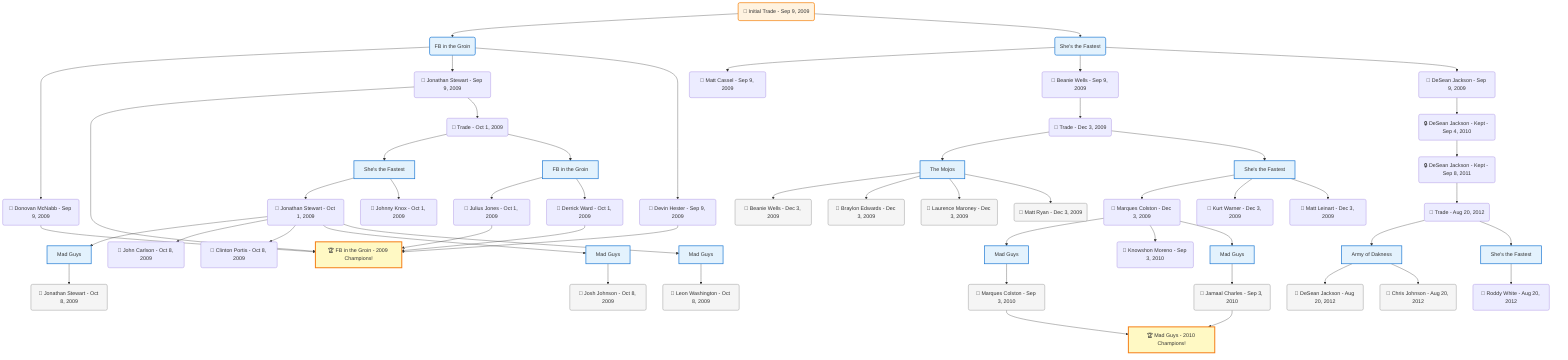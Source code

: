flowchart TD

    TRADE_MAIN("🔄 Initial Trade - Sep 9, 2009")
    TEAM_1("FB in the Groin")
    TEAM_2("She's the Fastest")
    NODE_3128e3d6-ada1-4ddc-99ad-add55e2d292b("🔄 Donovan McNabb - Sep 9, 2009")
    CHAMP_f483ecf1-cd17-4991-854b-e52dfc957b45_2009["🏆 FB in the Groin - 2009 Champions!"]
    NODE_da366052-1793-4ec3-aeef-e2d58fcebf07("🔄 Matt Cassel - Sep 9, 2009")
    NODE_15682633-4c98-4792-b4d5-ef220e682543("🔄 Jonathan Stewart - Sep 9, 2009")
    TRADE_2e75919f-7f43-4753-b2ca-f52a7e93ce4e_3("🔄 Trade - Oct 1, 2009")
    TEAM_4449259f-64af-44fd-9235-1facc0926234_4["She's the Fastest"]
    NODE_83285925-8d16-4bc1-b0fb-55a3915fa4da("🔄 Jonathan Stewart - Oct 1, 2009")
    TEAM_f5908944-6efd-40eb-af54-6c53004e0e2f_5["Mad Guys"]
    NODE_fe13f67c-e519-4a4c-8aee-8aaf23063a80("🔄 Jonathan Stewart - Oct 8, 2009")
    NODE_53a5d3f6-2275-4eaa-95eb-9d27ae6fc171("🔄 John Carlson - Oct 8, 2009")
    NODE_ef973909-1ab1-4e36-ad3a-ab44db4210d9("🔄 Clinton Portis - Oct 8, 2009")
    TEAM_f5908944-6efd-40eb-af54-6c53004e0e2f_6["Mad Guys"]
    NODE_6f7575c2-0315-4245-ba61-c41c2e2dfed5("🔄 Josh Johnson - Oct 8, 2009")
    TEAM_f5908944-6efd-40eb-af54-6c53004e0e2f_7["Mad Guys"]
    NODE_005c917d-55e3-4e5e-986e-d32250664d36("🔄 Leon Washington - Oct 8, 2009")
    NODE_d83fde35-d3b4-4078-b9f5-8c7decd47ba4("🔄 Johnny Knox - Oct 1, 2009")
    TEAM_f483ecf1-cd17-4991-854b-e52dfc957b45_8["FB in the Groin"]
    NODE_6bd2dbc8-26a3-4b6e-8848-0ab9fd44aa1c("🔄 Julius Jones - Oct 1, 2009")
    NODE_a26c503a-f2bc-4cab-996f-f0253689a18b("🔄 Derrick Ward - Oct 1, 2009")
    NODE_6dd1fdfd-8b13-4c36-b124-f5bc0932f73f("🔄 Beanie Wells - Sep 9, 2009")
    TRADE_e8c7b327-7c15-4132-8918-1ccb803d3cb3_9("🔄 Trade - Dec 3, 2009")
    TEAM_bbe2d0ad-54cf-4c22-be82-b2a5f262a157_10["The Mojos"]
    NODE_fb21570f-4fa7-4277-b242-752759ecd6ca("🔄 Beanie Wells - Dec 3, 2009")
    NODE_8ad98370-e765-4528-899b-039fc791b409("🔄 Braylon Edwards - Dec 3, 2009")
    NODE_16e44121-7fef-4e60-a4d8-39d87a019805("🔄 Laurence Maroney - Dec 3, 2009")
    NODE_7ae52589-c36b-4b14-8fb9-f6b745ba608d("🔄 Matt Ryan - Dec 3, 2009")
    TEAM_4449259f-64af-44fd-9235-1facc0926234_11["She's the Fastest"]
    NODE_8f183324-b3dc-46b4-bbe0-76f206cb24ee("🔄 Marques Colston - Dec 3, 2009")
    TEAM_f5908944-6efd-40eb-af54-6c53004e0e2f_12["Mad Guys"]
    NODE_95e1e39b-1714-410c-9892-ac5cc4bc5223("🔄 Marques Colston - Sep 3, 2010")
    CHAMP_f5908944-6efd-40eb-af54-6c53004e0e2f_2010["🏆 Mad Guys - 2010 Champions!"]
    NODE_fd02085d-71ad-46e1-b7cc-06f45da9eb89("🔄 Knowshon Moreno - Sep 3, 2010")
    TEAM_f5908944-6efd-40eb-af54-6c53004e0e2f_13["Mad Guys"]
    NODE_281c90e5-f919-4693-8733-eee9f5c6f6da("🔄 Jamaal Charles - Sep 3, 2010")
    NODE_6bc2416f-f57e-4b16-8235-be0b7609e651("🔄 Kurt Warner - Dec 3, 2009")
    NODE_1ef12492-61ee-4b66-bd62-daa01556b535("🔄 Matt Leinart - Dec 3, 2009")
    NODE_2506304d-9aeb-4778-8bbb-feb1241129b8("🔄 Devin Hester - Sep 9, 2009")
    NODE_620b330b-81b8-4a9f-9476-febda8d1f7e0("🔄 DeSean Jackson - Sep 9, 2009")
    NODE_4108947d-3fba-4cd0-b690-a74622f6719b("🔒 DeSean Jackson - Kept - Sep 4, 2010")
    NODE_847cf1ae-bc2d-47d1-a1e7-f5ebcd390247("🔒 DeSean Jackson - Kept - Sep 8, 2011")
    TRADE_776f10c8-b633-44f1-9b69-2c1a3e3960a8_14("🔄 Trade - Aug 20, 2012")
    TEAM_40f7599b-e68f-4bf4-9553-bf7e10924635_15["Army of Dakness"]
    NODE_f91646d3-8672-4501-84ce-fee2f323f2a6("🔄 DeSean Jackson - Aug 20, 2012")
    NODE_0b176d9f-318c-441e-bec5-2f4e158dfe93("🔄 Chris Johnson - Aug 20, 2012")
    TEAM_4449259f-64af-44fd-9235-1facc0926234_16["She's the Fastest"]
    NODE_5014c5ff-0cc0-477c-8366-0057daba9002("🔄 Roddy White - Aug 20, 2012")

    TRADE_MAIN --> TEAM_1
    TRADE_MAIN --> TEAM_2
    TEAM_1 --> NODE_3128e3d6-ada1-4ddc-99ad-add55e2d292b
    NODE_3128e3d6-ada1-4ddc-99ad-add55e2d292b --> CHAMP_f483ecf1-cd17-4991-854b-e52dfc957b45_2009
    TEAM_2 --> NODE_da366052-1793-4ec3-aeef-e2d58fcebf07
    TEAM_1 --> NODE_15682633-4c98-4792-b4d5-ef220e682543
    NODE_15682633-4c98-4792-b4d5-ef220e682543 --> CHAMP_f483ecf1-cd17-4991-854b-e52dfc957b45_2009
    NODE_15682633-4c98-4792-b4d5-ef220e682543 --> TRADE_2e75919f-7f43-4753-b2ca-f52a7e93ce4e_3
    TRADE_2e75919f-7f43-4753-b2ca-f52a7e93ce4e_3 --> TEAM_4449259f-64af-44fd-9235-1facc0926234_4
    TEAM_4449259f-64af-44fd-9235-1facc0926234_4 --> NODE_83285925-8d16-4bc1-b0fb-55a3915fa4da
    NODE_83285925-8d16-4bc1-b0fb-55a3915fa4da --> TEAM_f5908944-6efd-40eb-af54-6c53004e0e2f_5
    TEAM_f5908944-6efd-40eb-af54-6c53004e0e2f_5 --> NODE_fe13f67c-e519-4a4c-8aee-8aaf23063a80
    NODE_83285925-8d16-4bc1-b0fb-55a3915fa4da --> NODE_53a5d3f6-2275-4eaa-95eb-9d27ae6fc171
    NODE_83285925-8d16-4bc1-b0fb-55a3915fa4da --> NODE_ef973909-1ab1-4e36-ad3a-ab44db4210d9
    NODE_83285925-8d16-4bc1-b0fb-55a3915fa4da --> TEAM_f5908944-6efd-40eb-af54-6c53004e0e2f_6
    TEAM_f5908944-6efd-40eb-af54-6c53004e0e2f_6 --> NODE_6f7575c2-0315-4245-ba61-c41c2e2dfed5
    NODE_83285925-8d16-4bc1-b0fb-55a3915fa4da --> TEAM_f5908944-6efd-40eb-af54-6c53004e0e2f_7
    TEAM_f5908944-6efd-40eb-af54-6c53004e0e2f_7 --> NODE_005c917d-55e3-4e5e-986e-d32250664d36
    TEAM_4449259f-64af-44fd-9235-1facc0926234_4 --> NODE_d83fde35-d3b4-4078-b9f5-8c7decd47ba4
    TRADE_2e75919f-7f43-4753-b2ca-f52a7e93ce4e_3 --> TEAM_f483ecf1-cd17-4991-854b-e52dfc957b45_8
    TEAM_f483ecf1-cd17-4991-854b-e52dfc957b45_8 --> NODE_6bd2dbc8-26a3-4b6e-8848-0ab9fd44aa1c
    NODE_6bd2dbc8-26a3-4b6e-8848-0ab9fd44aa1c --> CHAMP_f483ecf1-cd17-4991-854b-e52dfc957b45_2009
    TEAM_f483ecf1-cd17-4991-854b-e52dfc957b45_8 --> NODE_a26c503a-f2bc-4cab-996f-f0253689a18b
    NODE_a26c503a-f2bc-4cab-996f-f0253689a18b --> CHAMP_f483ecf1-cd17-4991-854b-e52dfc957b45_2009
    TEAM_2 --> NODE_6dd1fdfd-8b13-4c36-b124-f5bc0932f73f
    NODE_6dd1fdfd-8b13-4c36-b124-f5bc0932f73f --> TRADE_e8c7b327-7c15-4132-8918-1ccb803d3cb3_9
    TRADE_e8c7b327-7c15-4132-8918-1ccb803d3cb3_9 --> TEAM_bbe2d0ad-54cf-4c22-be82-b2a5f262a157_10
    TEAM_bbe2d0ad-54cf-4c22-be82-b2a5f262a157_10 --> NODE_fb21570f-4fa7-4277-b242-752759ecd6ca
    TEAM_bbe2d0ad-54cf-4c22-be82-b2a5f262a157_10 --> NODE_8ad98370-e765-4528-899b-039fc791b409
    TEAM_bbe2d0ad-54cf-4c22-be82-b2a5f262a157_10 --> NODE_16e44121-7fef-4e60-a4d8-39d87a019805
    TEAM_bbe2d0ad-54cf-4c22-be82-b2a5f262a157_10 --> NODE_7ae52589-c36b-4b14-8fb9-f6b745ba608d
    TRADE_e8c7b327-7c15-4132-8918-1ccb803d3cb3_9 --> TEAM_4449259f-64af-44fd-9235-1facc0926234_11
    TEAM_4449259f-64af-44fd-9235-1facc0926234_11 --> NODE_8f183324-b3dc-46b4-bbe0-76f206cb24ee
    NODE_8f183324-b3dc-46b4-bbe0-76f206cb24ee --> TEAM_f5908944-6efd-40eb-af54-6c53004e0e2f_12
    TEAM_f5908944-6efd-40eb-af54-6c53004e0e2f_12 --> NODE_95e1e39b-1714-410c-9892-ac5cc4bc5223
    NODE_95e1e39b-1714-410c-9892-ac5cc4bc5223 --> CHAMP_f5908944-6efd-40eb-af54-6c53004e0e2f_2010
    NODE_8f183324-b3dc-46b4-bbe0-76f206cb24ee --> NODE_fd02085d-71ad-46e1-b7cc-06f45da9eb89
    NODE_8f183324-b3dc-46b4-bbe0-76f206cb24ee --> TEAM_f5908944-6efd-40eb-af54-6c53004e0e2f_13
    TEAM_f5908944-6efd-40eb-af54-6c53004e0e2f_13 --> NODE_281c90e5-f919-4693-8733-eee9f5c6f6da
    NODE_281c90e5-f919-4693-8733-eee9f5c6f6da --> CHAMP_f5908944-6efd-40eb-af54-6c53004e0e2f_2010
    TEAM_4449259f-64af-44fd-9235-1facc0926234_11 --> NODE_6bc2416f-f57e-4b16-8235-be0b7609e651
    TEAM_4449259f-64af-44fd-9235-1facc0926234_11 --> NODE_1ef12492-61ee-4b66-bd62-daa01556b535
    TEAM_1 --> NODE_2506304d-9aeb-4778-8bbb-feb1241129b8
    NODE_2506304d-9aeb-4778-8bbb-feb1241129b8 --> CHAMP_f483ecf1-cd17-4991-854b-e52dfc957b45_2009
    TEAM_2 --> NODE_620b330b-81b8-4a9f-9476-febda8d1f7e0
    NODE_620b330b-81b8-4a9f-9476-febda8d1f7e0 --> NODE_4108947d-3fba-4cd0-b690-a74622f6719b
    NODE_4108947d-3fba-4cd0-b690-a74622f6719b --> NODE_847cf1ae-bc2d-47d1-a1e7-f5ebcd390247
    NODE_847cf1ae-bc2d-47d1-a1e7-f5ebcd390247 --> TRADE_776f10c8-b633-44f1-9b69-2c1a3e3960a8_14
    TRADE_776f10c8-b633-44f1-9b69-2c1a3e3960a8_14 --> TEAM_40f7599b-e68f-4bf4-9553-bf7e10924635_15
    TEAM_40f7599b-e68f-4bf4-9553-bf7e10924635_15 --> NODE_f91646d3-8672-4501-84ce-fee2f323f2a6
    TEAM_40f7599b-e68f-4bf4-9553-bf7e10924635_15 --> NODE_0b176d9f-318c-441e-bec5-2f4e158dfe93
    TRADE_776f10c8-b633-44f1-9b69-2c1a3e3960a8_14 --> TEAM_4449259f-64af-44fd-9235-1facc0926234_16
    TEAM_4449259f-64af-44fd-9235-1facc0926234_16 --> NODE_5014c5ff-0cc0-477c-8366-0057daba9002

    %% Node styling
    classDef teamNode fill:#e3f2fd,stroke:#1976d2,stroke-width:2px
    classDef tradeNode fill:#fff3e0,stroke:#f57c00,stroke-width:2px
    classDef playerNode fill:#f3e5f5,stroke:#7b1fa2,stroke-width:1px
    classDef nonRootPlayerNode fill:#f5f5f5,stroke:#757575,stroke-width:1px
    classDef endNode fill:#ffebee,stroke:#c62828,stroke-width:2px
    classDef waiverNode fill:#e8f5e8,stroke:#388e3c,stroke-width:2px
    classDef championshipNode fill:#fff9c4,stroke:#f57f17,stroke-width:3px

    class TEAM_1,TEAM_2,TEAM_4449259f-64af-44fd-9235-1facc0926234_4,TEAM_f5908944-6efd-40eb-af54-6c53004e0e2f_5,TEAM_f5908944-6efd-40eb-af54-6c53004e0e2f_6,TEAM_f5908944-6efd-40eb-af54-6c53004e0e2f_7,TEAM_f483ecf1-cd17-4991-854b-e52dfc957b45_8,TEAM_bbe2d0ad-54cf-4c22-be82-b2a5f262a157_10,TEAM_4449259f-64af-44fd-9235-1facc0926234_11,TEAM_f5908944-6efd-40eb-af54-6c53004e0e2f_12,TEAM_f5908944-6efd-40eb-af54-6c53004e0e2f_13,TEAM_40f7599b-e68f-4bf4-9553-bf7e10924635_15,TEAM_4449259f-64af-44fd-9235-1facc0926234_16 teamNode
    class CHAMP_f483ecf1-cd17-4991-854b-e52dfc957b45_2009,CHAMP_f5908944-6efd-40eb-af54-6c53004e0e2f_2010 championshipNode
    class NODE_fe13f67c-e519-4a4c-8aee-8aaf23063a80,NODE_6f7575c2-0315-4245-ba61-c41c2e2dfed5,NODE_005c917d-55e3-4e5e-986e-d32250664d36,NODE_fb21570f-4fa7-4277-b242-752759ecd6ca,NODE_8ad98370-e765-4528-899b-039fc791b409,NODE_16e44121-7fef-4e60-a4d8-39d87a019805,NODE_7ae52589-c36b-4b14-8fb9-f6b745ba608d,NODE_95e1e39b-1714-410c-9892-ac5cc4bc5223,NODE_281c90e5-f919-4693-8733-eee9f5c6f6da,NODE_f91646d3-8672-4501-84ce-fee2f323f2a6,NODE_0b176d9f-318c-441e-bec5-2f4e158dfe93 nonRootPlayerNode
    class TRADE_MAIN tradeNode